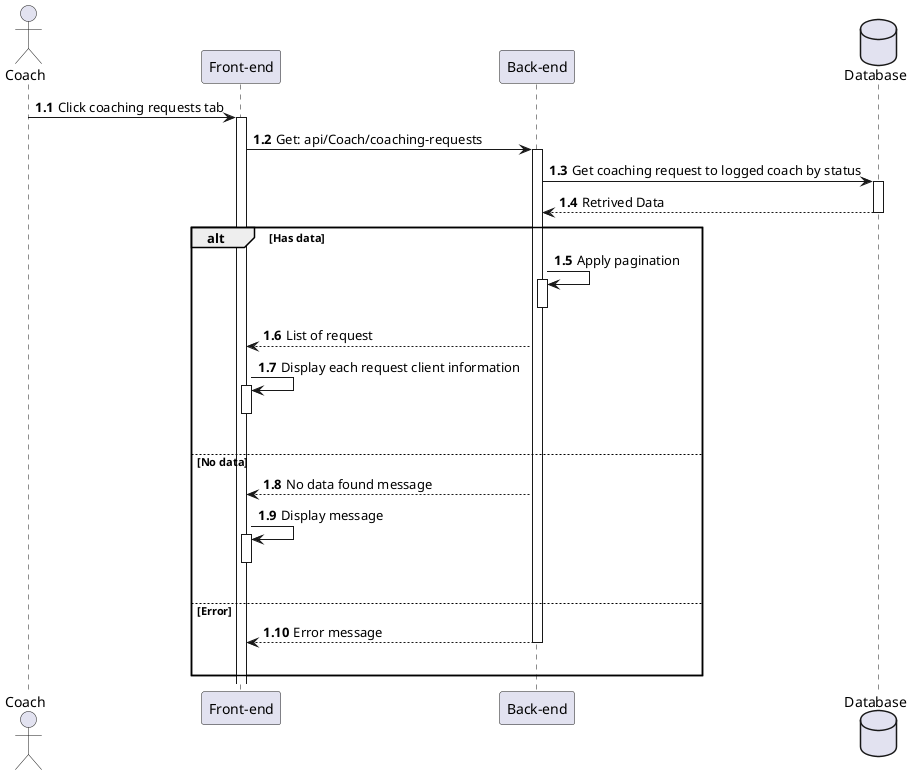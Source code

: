 @startuml ViewCoachingRequests

actor Coach as user
participant "Front-end" as client
participant "Back-end" as server 
database "Database" as db

autonumber 1.1 "<b>0:"

user -> client++ : Click coaching requests tab
client -> server++ : Get: api/Coach/coaching-requests
server -> db++ : Get coaching request to logged coach by status
db --> server : Retrived Data
deactivate

alt Has data
    server -> server++ : Apply pagination
    deactivate
    server --> client : List of request
    client -> client++ : Display each request client information
    deactivate
    |||

else No data
    server --> client : No data found message
    client -> client++ : Display message
    deactivate 
    |||

else Error
    server --> client : Error message
    deactivate
    |||
end 

@enduml